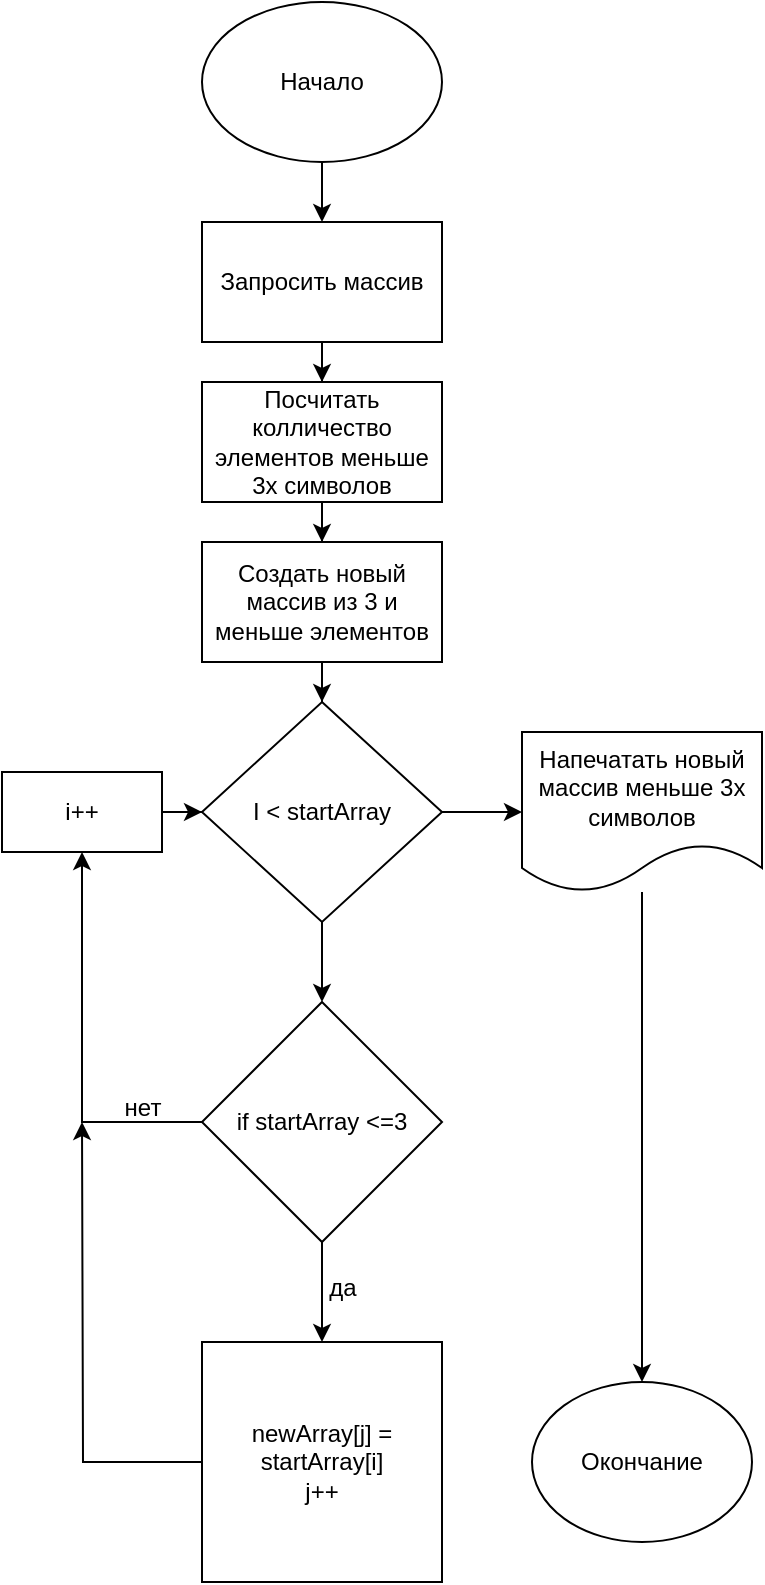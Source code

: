 <mxfile version="22.1.2" type="device">
  <diagram name="Страница — 1" id="-JpXHqWcb4p7--5672x1">
    <mxGraphModel dx="1098" dy="828" grid="1" gridSize="10" guides="1" tooltips="1" connect="1" arrows="1" fold="1" page="1" pageScale="1" pageWidth="827" pageHeight="1169" math="0" shadow="0">
      <root>
        <mxCell id="0" />
        <mxCell id="1" parent="0" />
        <mxCell id="PB1MrMbRce0Rwy10HPza-2" value="" style="edgeStyle=orthogonalEdgeStyle;rounded=0;orthogonalLoop=1;jettySize=auto;html=1;" edge="1" parent="1" source="AJVkBe2PWT5__jpnFMYA-1" target="PB1MrMbRce0Rwy10HPza-1">
          <mxGeometry relative="1" as="geometry" />
        </mxCell>
        <mxCell id="AJVkBe2PWT5__jpnFMYA-1" value="Начало" style="ellipse;whiteSpace=wrap;html=1;" parent="1" vertex="1">
          <mxGeometry x="120" y="10" width="120" height="80" as="geometry" />
        </mxCell>
        <mxCell id="PB1MrMbRce0Rwy10HPza-4" value="" style="edgeStyle=orthogonalEdgeStyle;rounded=0;orthogonalLoop=1;jettySize=auto;html=1;" edge="1" parent="1" source="PB1MrMbRce0Rwy10HPza-1" target="PB1MrMbRce0Rwy10HPza-3">
          <mxGeometry relative="1" as="geometry" />
        </mxCell>
        <mxCell id="PB1MrMbRce0Rwy10HPza-1" value="Запросить массив" style="rounded=0;whiteSpace=wrap;html=1;" vertex="1" parent="1">
          <mxGeometry x="120" y="120" width="120" height="60" as="geometry" />
        </mxCell>
        <mxCell id="PB1MrMbRce0Rwy10HPza-6" value="" style="edgeStyle=orthogonalEdgeStyle;rounded=0;orthogonalLoop=1;jettySize=auto;html=1;" edge="1" parent="1" source="PB1MrMbRce0Rwy10HPza-3" target="PB1MrMbRce0Rwy10HPza-5">
          <mxGeometry relative="1" as="geometry" />
        </mxCell>
        <mxCell id="PB1MrMbRce0Rwy10HPza-3" value="Посчитать колличество элементов меньше 3х символов" style="rounded=0;whiteSpace=wrap;html=1;" vertex="1" parent="1">
          <mxGeometry x="120" y="200" width="120" height="60" as="geometry" />
        </mxCell>
        <mxCell id="PB1MrMbRce0Rwy10HPza-18" value="" style="edgeStyle=orthogonalEdgeStyle;rounded=0;orthogonalLoop=1;jettySize=auto;html=1;" edge="1" parent="1" source="PB1MrMbRce0Rwy10HPza-5" target="PB1MrMbRce0Rwy10HPza-7">
          <mxGeometry relative="1" as="geometry" />
        </mxCell>
        <mxCell id="PB1MrMbRce0Rwy10HPza-5" value="Создать новый массив из 3 и меньше элементов" style="rounded=0;whiteSpace=wrap;html=1;" vertex="1" parent="1">
          <mxGeometry x="120" y="280" width="120" height="60" as="geometry" />
        </mxCell>
        <mxCell id="PB1MrMbRce0Rwy10HPza-17" value="" style="edgeStyle=orthogonalEdgeStyle;rounded=0;orthogonalLoop=1;jettySize=auto;html=1;" edge="1" parent="1" source="PB1MrMbRce0Rwy10HPza-7" target="PB1MrMbRce0Rwy10HPza-8">
          <mxGeometry relative="1" as="geometry" />
        </mxCell>
        <mxCell id="PB1MrMbRce0Rwy10HPza-20" value="" style="edgeStyle=orthogonalEdgeStyle;rounded=0;orthogonalLoop=1;jettySize=auto;html=1;" edge="1" parent="1" source="PB1MrMbRce0Rwy10HPza-7" target="PB1MrMbRce0Rwy10HPza-19">
          <mxGeometry relative="1" as="geometry" />
        </mxCell>
        <mxCell id="PB1MrMbRce0Rwy10HPza-7" value="I &amp;lt; startArray" style="rhombus;whiteSpace=wrap;html=1;" vertex="1" parent="1">
          <mxGeometry x="120" y="360" width="120" height="110" as="geometry" />
        </mxCell>
        <mxCell id="PB1MrMbRce0Rwy10HPza-10" value="" style="edgeStyle=orthogonalEdgeStyle;rounded=0;orthogonalLoop=1;jettySize=auto;html=1;" edge="1" parent="1" source="PB1MrMbRce0Rwy10HPza-8" target="PB1MrMbRce0Rwy10HPza-9">
          <mxGeometry relative="1" as="geometry" />
        </mxCell>
        <mxCell id="PB1MrMbRce0Rwy10HPza-13" style="edgeStyle=orthogonalEdgeStyle;rounded=0;orthogonalLoop=1;jettySize=auto;html=1;entryX=0.5;entryY=1;entryDx=0;entryDy=0;" edge="1" parent="1" source="PB1MrMbRce0Rwy10HPza-8" target="PB1MrMbRce0Rwy10HPza-12">
          <mxGeometry relative="1" as="geometry" />
        </mxCell>
        <mxCell id="PB1MrMbRce0Rwy10HPza-8" value="if startArray &amp;lt;=3" style="rhombus;whiteSpace=wrap;html=1;" vertex="1" parent="1">
          <mxGeometry x="120" y="510" width="120" height="120" as="geometry" />
        </mxCell>
        <mxCell id="PB1MrMbRce0Rwy10HPza-14" style="edgeStyle=orthogonalEdgeStyle;rounded=0;orthogonalLoop=1;jettySize=auto;html=1;" edge="1" parent="1" source="PB1MrMbRce0Rwy10HPza-9">
          <mxGeometry relative="1" as="geometry">
            <mxPoint x="60" y="570" as="targetPoint" />
          </mxGeometry>
        </mxCell>
        <mxCell id="PB1MrMbRce0Rwy10HPza-9" value="newArray[j] = startArray[i]&lt;br&gt;j++" style="whiteSpace=wrap;html=1;aspect=fixed;" vertex="1" parent="1">
          <mxGeometry x="120" y="680" width="120" height="120" as="geometry" />
        </mxCell>
        <mxCell id="PB1MrMbRce0Rwy10HPza-11" value="да" style="text;html=1;align=center;verticalAlign=middle;resizable=0;points=[];autosize=1;strokeColor=none;fillColor=none;" vertex="1" parent="1">
          <mxGeometry x="170" y="638" width="40" height="30" as="geometry" />
        </mxCell>
        <mxCell id="PB1MrMbRce0Rwy10HPza-16" value="" style="edgeStyle=orthogonalEdgeStyle;rounded=0;orthogonalLoop=1;jettySize=auto;html=1;" edge="1" parent="1" source="PB1MrMbRce0Rwy10HPza-12" target="PB1MrMbRce0Rwy10HPza-7">
          <mxGeometry relative="1" as="geometry" />
        </mxCell>
        <mxCell id="PB1MrMbRce0Rwy10HPza-12" value="i++" style="rounded=0;whiteSpace=wrap;html=1;" vertex="1" parent="1">
          <mxGeometry x="20" y="395" width="80" height="40" as="geometry" />
        </mxCell>
        <mxCell id="PB1MrMbRce0Rwy10HPza-15" value="нет" style="text;html=1;align=center;verticalAlign=middle;resizable=0;points=[];autosize=1;strokeColor=none;fillColor=none;" vertex="1" parent="1">
          <mxGeometry x="70" y="548" width="40" height="30" as="geometry" />
        </mxCell>
        <mxCell id="PB1MrMbRce0Rwy10HPza-22" value="" style="edgeStyle=orthogonalEdgeStyle;rounded=0;orthogonalLoop=1;jettySize=auto;html=1;" edge="1" parent="1" source="PB1MrMbRce0Rwy10HPza-19" target="PB1MrMbRce0Rwy10HPza-21">
          <mxGeometry relative="1" as="geometry" />
        </mxCell>
        <mxCell id="PB1MrMbRce0Rwy10HPza-19" value="Напечатать новый массив меньше 3х символов" style="shape=document;whiteSpace=wrap;html=1;boundedLbl=1;" vertex="1" parent="1">
          <mxGeometry x="280" y="375" width="120" height="80" as="geometry" />
        </mxCell>
        <mxCell id="PB1MrMbRce0Rwy10HPza-21" value="Окончание" style="ellipse;whiteSpace=wrap;html=1;" vertex="1" parent="1">
          <mxGeometry x="285" y="700" width="110" height="80" as="geometry" />
        </mxCell>
      </root>
    </mxGraphModel>
  </diagram>
</mxfile>
